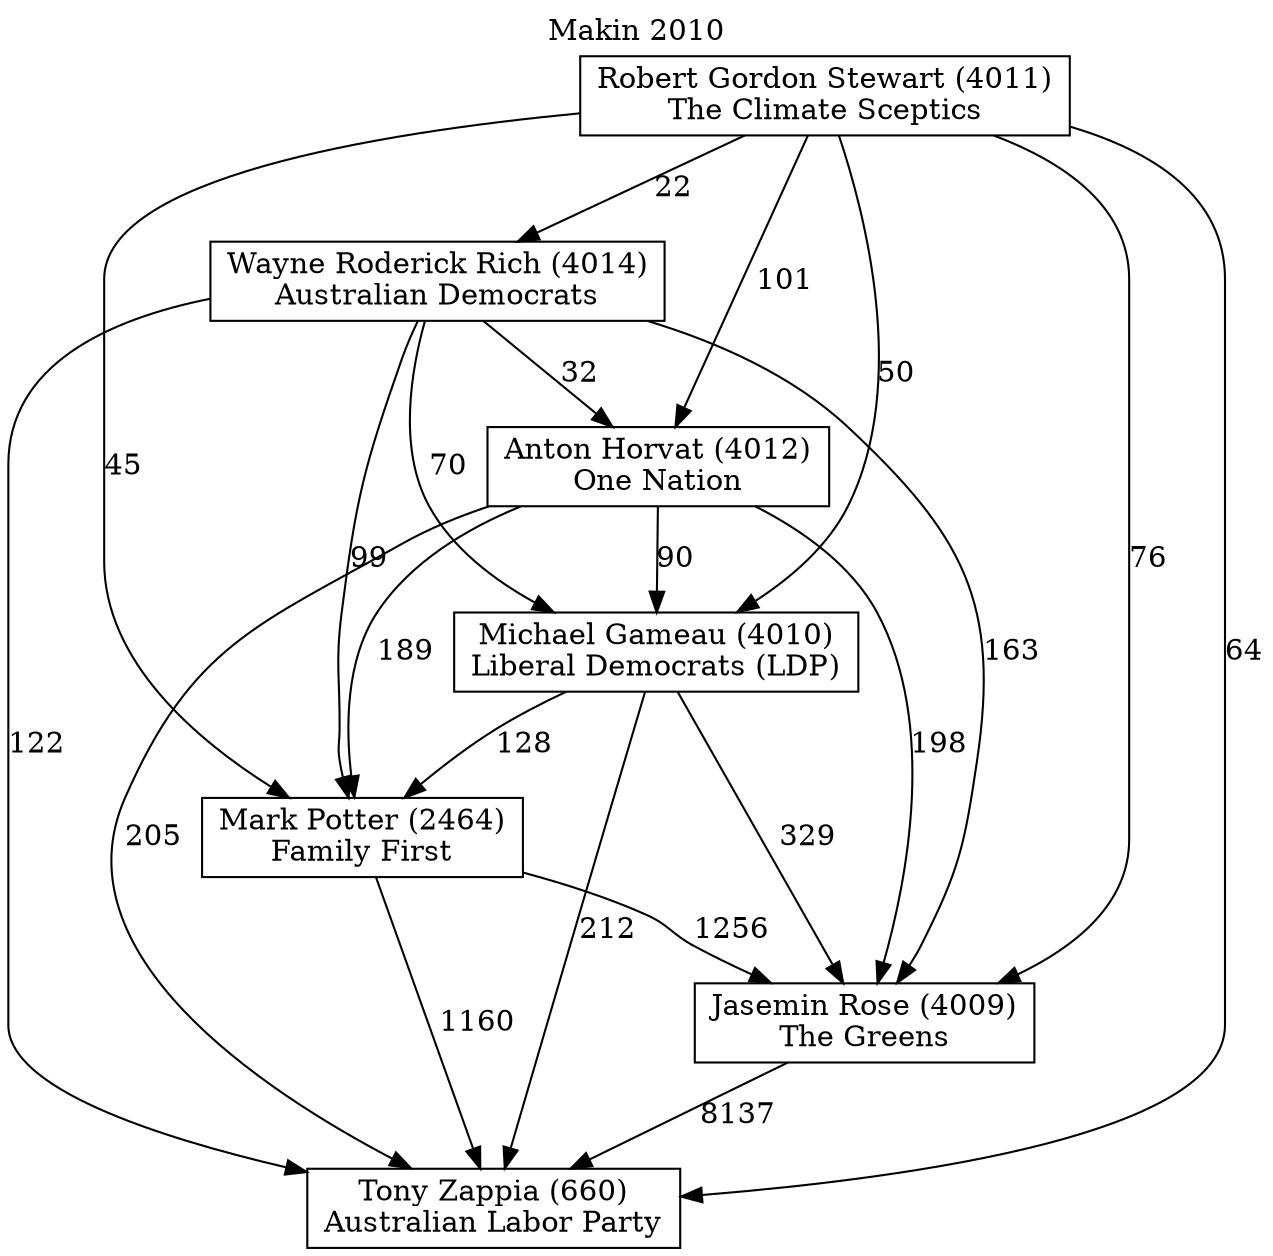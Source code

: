 // House preference flow
digraph "Tony Zappia (660)_Makin_2010" {
	graph [label="Makin 2010" labelloc=t mclimit=10]
	node [shape=box]
	"Anton Horvat (4012)" [label="Anton Horvat (4012)
One Nation"]
	"Jasemin Rose (4009)" [label="Jasemin Rose (4009)
The Greens"]
	"Mark Potter (2464)" [label="Mark Potter (2464)
Family First"]
	"Michael Gameau (4010)" [label="Michael Gameau (4010)
Liberal Democrats (LDP)"]
	"Robert Gordon Stewart (4011)" [label="Robert Gordon Stewart (4011)
The Climate Sceptics"]
	"Tony Zappia (660)" [label="Tony Zappia (660)
Australian Labor Party"]
	"Wayne Roderick Rich (4014)" [label="Wayne Roderick Rich (4014)
Australian Democrats"]
	"Anton Horvat (4012)" -> "Jasemin Rose (4009)" [label=198]
	"Anton Horvat (4012)" -> "Mark Potter (2464)" [label=189]
	"Anton Horvat (4012)" -> "Michael Gameau (4010)" [label=90]
	"Anton Horvat (4012)" -> "Tony Zappia (660)" [label=205]
	"Jasemin Rose (4009)" -> "Tony Zappia (660)" [label=8137]
	"Mark Potter (2464)" -> "Jasemin Rose (4009)" [label=1256]
	"Mark Potter (2464)" -> "Tony Zappia (660)" [label=1160]
	"Michael Gameau (4010)" -> "Jasemin Rose (4009)" [label=329]
	"Michael Gameau (4010)" -> "Mark Potter (2464)" [label=128]
	"Michael Gameau (4010)" -> "Tony Zappia (660)" [label=212]
	"Robert Gordon Stewart (4011)" -> "Anton Horvat (4012)" [label=101]
	"Robert Gordon Stewart (4011)" -> "Jasemin Rose (4009)" [label=76]
	"Robert Gordon Stewart (4011)" -> "Mark Potter (2464)" [label=45]
	"Robert Gordon Stewart (4011)" -> "Michael Gameau (4010)" [label=50]
	"Robert Gordon Stewart (4011)" -> "Tony Zappia (660)" [label=64]
	"Robert Gordon Stewart (4011)" -> "Wayne Roderick Rich (4014)" [label=22]
	"Wayne Roderick Rich (4014)" -> "Anton Horvat (4012)" [label=32]
	"Wayne Roderick Rich (4014)" -> "Jasemin Rose (4009)" [label=163]
	"Wayne Roderick Rich (4014)" -> "Mark Potter (2464)" [label=99]
	"Wayne Roderick Rich (4014)" -> "Michael Gameau (4010)" [label=70]
	"Wayne Roderick Rich (4014)" -> "Tony Zappia (660)" [label=122]
}
